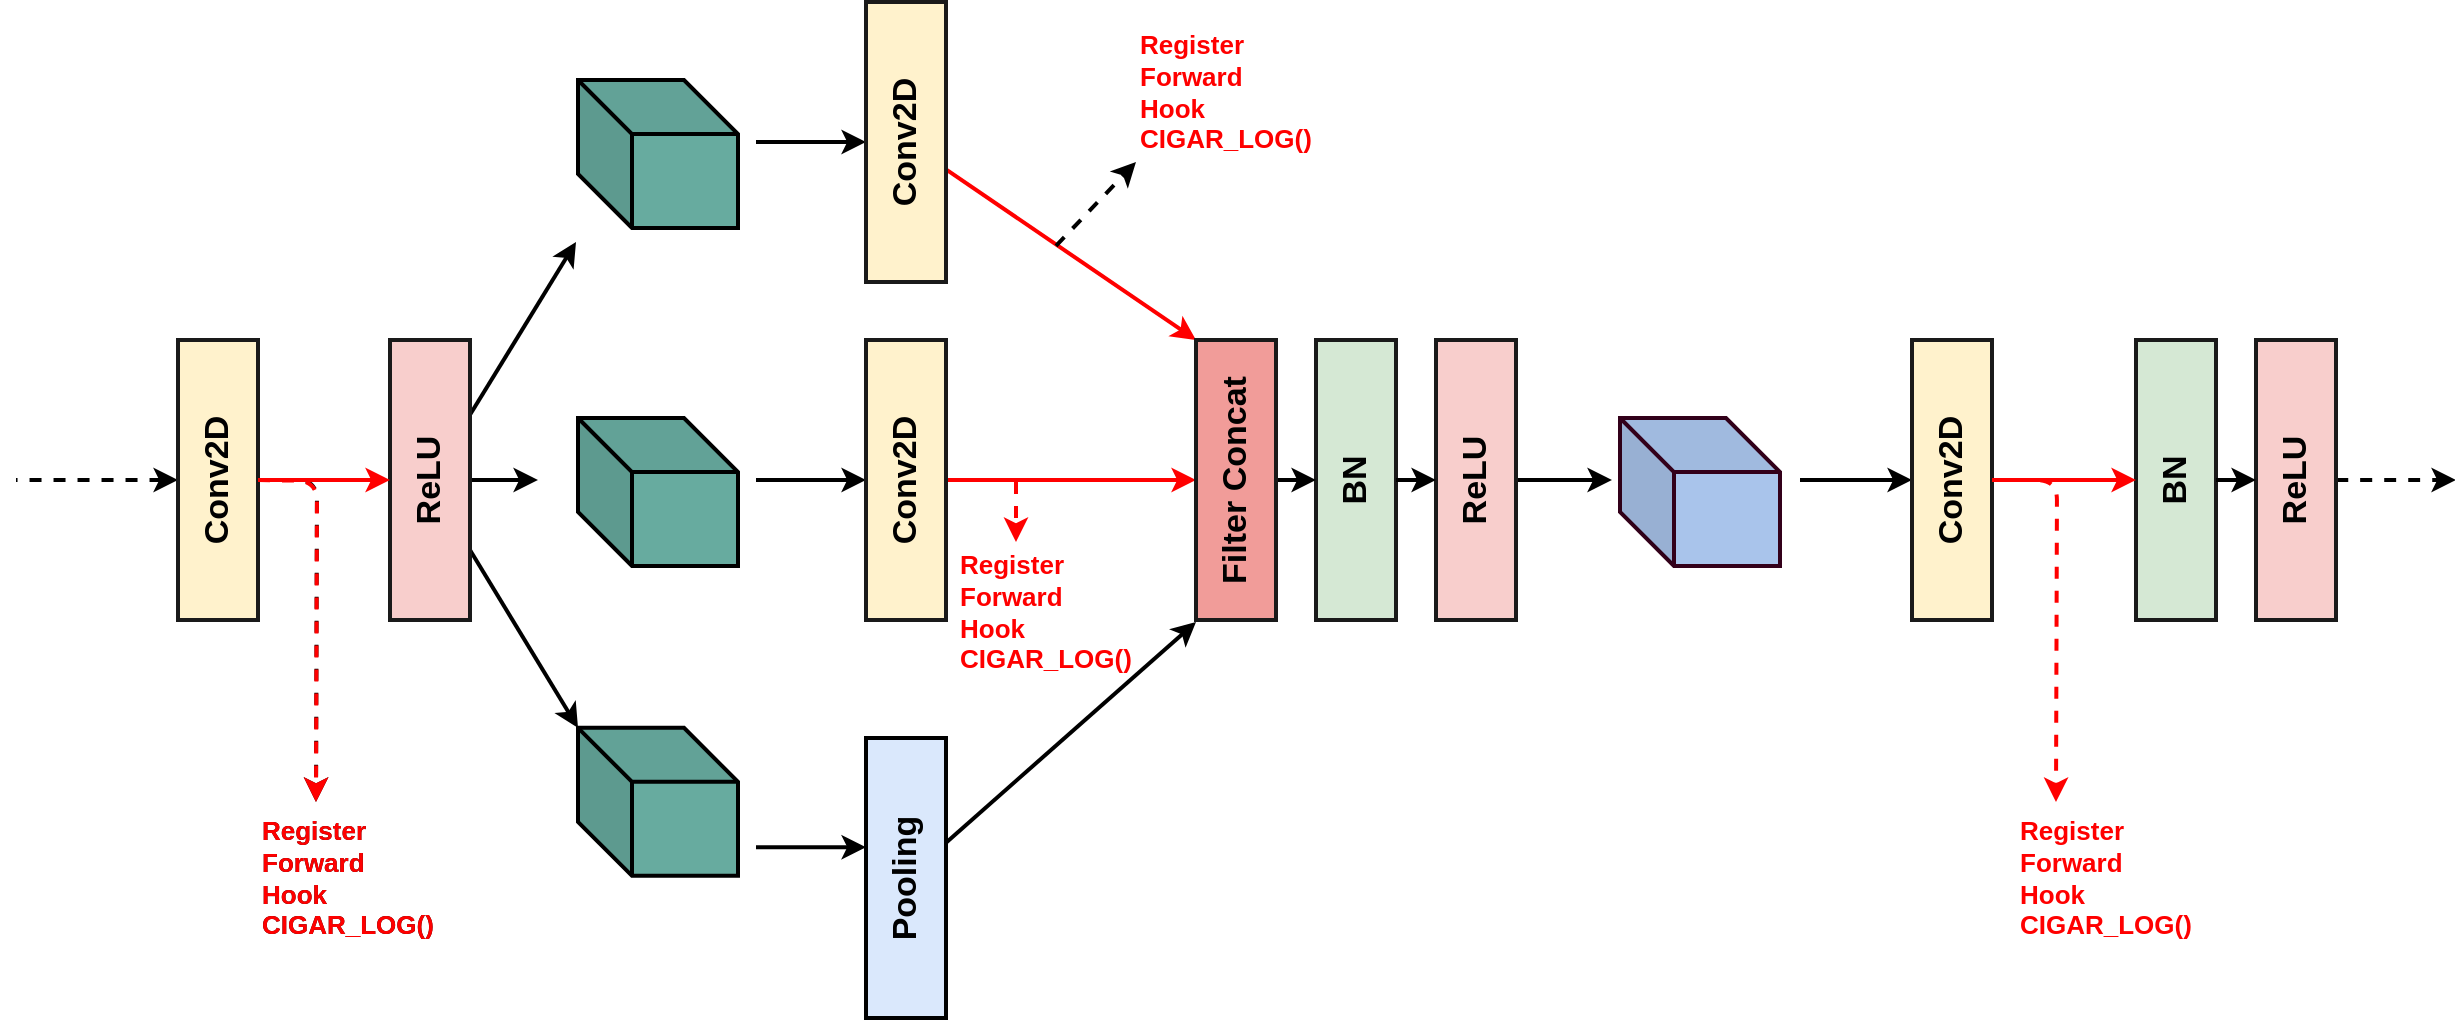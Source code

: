 <mxfile>
    <diagram id="BVNk6OofR7S6BzBQH87I" name="Page-1">
        <mxGraphModel dx="1249" dy="1794" grid="1" gridSize="10" guides="1" tooltips="1" connect="1" arrows="1" fold="1" page="1" pageScale="1" pageWidth="1100" pageHeight="850" math="0" shadow="0">
            <root>
                <mxCell id="0"/>
                <mxCell id="1" parent="0"/>
                <mxCell id="-CwqB0fKNZ0cKDrPMlJl-1" style="edgeStyle=orthogonalEdgeStyle;curved=1;orthogonalLoop=1;jettySize=auto;html=1;startArrow=classic;startFill=1;endArrow=none;endFill=0;strokeWidth=2;" parent="1" source="-CwqB0fKNZ0cKDrPMlJl-3" edge="1">
                    <mxGeometry relative="1" as="geometry">
                        <mxPoint x="1210" y="-321" as="targetPoint"/>
                    </mxGeometry>
                </mxCell>
                <mxCell id="-CwqB0fKNZ0cKDrPMlJl-2" style="edgeStyle=none;rounded=1;orthogonalLoop=1;jettySize=auto;html=1;entryX=0;entryY=0.5;entryDx=0;entryDy=0;fontSize=13;startArrow=none;startFill=0;endArrow=classic;endFill=1;strokeColor=#FF0000;strokeWidth=2;" parent="1" source="-CwqB0fKNZ0cKDrPMlJl-3" target="-CwqB0fKNZ0cKDrPMlJl-33" edge="1">
                    <mxGeometry relative="1" as="geometry"/>
                </mxCell>
                <mxCell id="-CwqB0fKNZ0cKDrPMlJl-3" value="Conv2D" style="rounded=0;whiteSpace=wrap;horizontal=0;fontSize=17;rotation=0;fillColor=#fff2cc;strokeColor=#1A1A1A;strokeWidth=2;fontStyle=1" parent="1" vertex="1">
                    <mxGeometry x="1265" y="-391" width="40" height="140" as="geometry"/>
                </mxCell>
                <mxCell id="-CwqB0fKNZ0cKDrPMlJl-4" value="BN" style="rounded=0;whiteSpace=wrap;horizontal=0;fontSize=17;rotation=0;fillColor=#d5e8d4;strokeColor=#1A1A1A;strokeWidth=2;fontStyle=1" parent="1" vertex="1">
                    <mxGeometry x="1490" y="-391" width="40" height="140" as="geometry"/>
                </mxCell>
                <mxCell id="-CwqB0fKNZ0cKDrPMlJl-5" style="edgeStyle=orthogonalEdgeStyle;curved=1;orthogonalLoop=1;jettySize=auto;html=1;entryX=0;entryY=0.5;entryDx=0;entryDy=0;startArrow=none;startFill=0;endArrow=classic;endFill=1;strokeWidth=2;" parent="1" source="-CwqB0fKNZ0cKDrPMlJl-6" edge="1">
                    <mxGeometry relative="1" as="geometry">
                        <mxPoint x="1638" y="-321" as="targetPoint"/>
                        <Array as="points"/>
                    </mxGeometry>
                </mxCell>
                <mxCell id="-CwqB0fKNZ0cKDrPMlJl-6" value="ReLU" style="rounded=0;whiteSpace=wrap;html=1;horizontal=0;fontSize=17;rotation=0;fillColor=#f8cecc;strokeColor=#1A1A1A;strokeWidth=2;fontStyle=1" parent="1" vertex="1">
                    <mxGeometry x="1550" y="-391" width="40" height="140" as="geometry"/>
                </mxCell>
                <mxCell id="-CwqB0fKNZ0cKDrPMlJl-7" style="edgeStyle=orthogonalEdgeStyle;curved=1;orthogonalLoop=1;jettySize=auto;html=1;entryX=0;entryY=0.5;entryDx=0;entryDy=0;startArrow=none;startFill=0;endArrow=classic;endFill=1;strokeWidth=2;" parent="1" source="-CwqB0fKNZ0cKDrPMlJl-4" target="-CwqB0fKNZ0cKDrPMlJl-6" edge="1">
                    <mxGeometry relative="1" as="geometry"/>
                </mxCell>
                <mxCell id="-CwqB0fKNZ0cKDrPMlJl-8" value="" style="shape=cube;whiteSpace=wrap;html=1;boundedLbl=1;backgroundOutline=1;darkOpacity=0.05;darkOpacity2=0.1;size=27;rotation=0;fillColor=#67AB9F;strokeColor=#000000;strokeWidth=2;" parent="1" vertex="1">
                    <mxGeometry x="1121" y="-352" width="80" height="74" as="geometry"/>
                </mxCell>
                <mxCell id="-CwqB0fKNZ0cKDrPMlJl-9" style="edgeStyle=orthogonalEdgeStyle;curved=1;orthogonalLoop=1;jettySize=auto;html=1;startArrow=classic;startFill=1;endArrow=none;endFill=0;strokeWidth=2;" parent="1" source="-CwqB0fKNZ0cKDrPMlJl-11" edge="1">
                    <mxGeometry relative="1" as="geometry">
                        <mxPoint x="1732.0" y="-321" as="targetPoint"/>
                    </mxGeometry>
                </mxCell>
                <mxCell id="-CwqB0fKNZ0cKDrPMlJl-10" style="edgeStyle=orthogonalEdgeStyle;rounded=1;orthogonalLoop=1;jettySize=auto;html=1;dashed=1;fontSize=13;startArrow=none;startFill=0;endArrow=classic;endFill=1;strokeColor=#FF0000;strokeWidth=2;fontColor=#FF0000;" parent="1" source="-CwqB0fKNZ0cKDrPMlJl-11" edge="1">
                    <mxGeometry relative="1" as="geometry">
                        <mxPoint x="1860" y="-160" as="targetPoint"/>
                    </mxGeometry>
                </mxCell>
                <mxCell id="-CwqB0fKNZ0cKDrPMlJl-11" value="Conv2D" style="rounded=0;whiteSpace=wrap;horizontal=0;fontSize=17;rotation=0;fillColor=#fff2cc;strokeColor=#1A1A1A;strokeWidth=2;fontStyle=1" parent="1" vertex="1">
                    <mxGeometry x="1788" y="-391" width="40" height="140" as="geometry"/>
                </mxCell>
                <mxCell id="-CwqB0fKNZ0cKDrPMlJl-12" value="BN" style="rounded=0;whiteSpace=wrap;horizontal=0;fontSize=17;rotation=0;fillColor=#d5e8d4;strokeColor=#1A1A1A;strokeWidth=2;fontStyle=1" parent="1" vertex="1">
                    <mxGeometry x="1900" y="-391" width="40" height="140" as="geometry"/>
                </mxCell>
                <mxCell id="-CwqB0fKNZ0cKDrPMlJl-13" style="edgeStyle=orthogonalEdgeStyle;curved=1;orthogonalLoop=1;jettySize=auto;html=1;startArrow=none;startFill=0;endArrow=classic;endFill=1;strokeWidth=2;dashed=1;" parent="1" source="-CwqB0fKNZ0cKDrPMlJl-14" edge="1">
                    <mxGeometry relative="1" as="geometry">
                        <mxPoint x="2060" y="-321" as="targetPoint"/>
                        <Array as="points"/>
                    </mxGeometry>
                </mxCell>
                <mxCell id="-CwqB0fKNZ0cKDrPMlJl-14" value="ReLU" style="rounded=0;whiteSpace=wrap;html=1;horizontal=0;fontSize=17;rotation=0;fillColor=#f8cecc;strokeColor=#1A1A1A;strokeWidth=2;fontStyle=1" parent="1" vertex="1">
                    <mxGeometry x="1960" y="-391" width="40" height="140" as="geometry"/>
                </mxCell>
                <mxCell id="-CwqB0fKNZ0cKDrPMlJl-15" style="edgeStyle=orthogonalEdgeStyle;curved=1;orthogonalLoop=1;jettySize=auto;html=1;entryX=0;entryY=0.5;entryDx=0;entryDy=0;startArrow=none;startFill=0;endArrow=classic;endFill=1;strokeWidth=2;" parent="1" source="-CwqB0fKNZ0cKDrPMlJl-12" target="-CwqB0fKNZ0cKDrPMlJl-14" edge="1">
                    <mxGeometry relative="1" as="geometry"/>
                </mxCell>
                <mxCell id="-CwqB0fKNZ0cKDrPMlJl-16" value="" style="shape=cube;whiteSpace=wrap;html=1;boundedLbl=1;backgroundOutline=1;darkOpacity=0.05;darkOpacity2=0.1;size=27;rotation=0;fillColor=#A9C4EB;strokeColor=#33001A;strokeWidth=2;" parent="1" vertex="1">
                    <mxGeometry x="1642" y="-352" width="80" height="74" as="geometry"/>
                </mxCell>
                <mxCell id="-CwqB0fKNZ0cKDrPMlJl-17" style="edgeStyle=orthogonalEdgeStyle;rounded=1;orthogonalLoop=1;jettySize=auto;html=1;fontSize=13;startArrow=classic;startFill=1;endArrow=none;endFill=0;strokeColor=#000000;strokeWidth=2;dashed=1;" parent="1" source="-CwqB0fKNZ0cKDrPMlJl-19" edge="1">
                    <mxGeometry relative="1" as="geometry">
                        <mxPoint x="840" y="-321" as="targetPoint"/>
                    </mxGeometry>
                </mxCell>
                <mxCell id="-CwqB0fKNZ0cKDrPMlJl-18" style="edgeStyle=orthogonalEdgeStyle;rounded=1;orthogonalLoop=1;jettySize=auto;html=1;dashed=1;fontSize=13;startArrow=none;startFill=0;endArrow=classic;endFill=1;strokeColor=#000000;strokeWidth=2;" parent="1" source="-CwqB0fKNZ0cKDrPMlJl-19" edge="1">
                    <mxGeometry relative="1" as="geometry">
                        <mxPoint x="990" y="-160" as="targetPoint"/>
                    </mxGeometry>
                </mxCell>
                <mxCell id="-CwqB0fKNZ0cKDrPMlJl-19" value="Conv2D" style="rounded=0;whiteSpace=wrap;horizontal=0;fontSize=17;rotation=0;fillColor=#fff2cc;strokeColor=#1A1A1A;strokeWidth=2;fontStyle=1" parent="1" vertex="1">
                    <mxGeometry x="921" y="-391" width="40" height="140" as="geometry"/>
                </mxCell>
                <mxCell id="-CwqB0fKNZ0cKDrPMlJl-20" style="edgeStyle=orthogonalEdgeStyle;rounded=1;orthogonalLoop=1;jettySize=auto;html=1;fontSize=16;startArrow=none;startFill=0;endArrow=classic;endFill=1;strokeColor=#000000;strokeWidth=2;" parent="1" source="-CwqB0fKNZ0cKDrPMlJl-23" edge="1">
                    <mxGeometry relative="1" as="geometry">
                        <mxPoint x="1101" y="-321" as="targetPoint"/>
                    </mxGeometry>
                </mxCell>
                <mxCell id="-CwqB0fKNZ0cKDrPMlJl-21" style="rounded=1;orthogonalLoop=1;jettySize=auto;html=1;fontSize=13;startArrow=none;startFill=0;endArrow=classic;endFill=1;strokeColor=#000000;strokeWidth=2;" parent="1" source="-CwqB0fKNZ0cKDrPMlJl-23" edge="1">
                    <mxGeometry relative="1" as="geometry">
                        <mxPoint x="1120" y="-440" as="targetPoint"/>
                    </mxGeometry>
                </mxCell>
                <mxCell id="-CwqB0fKNZ0cKDrPMlJl-22" style="edgeStyle=none;rounded=1;jumpStyle=arc;orthogonalLoop=1;jettySize=auto;html=1;exitX=1;exitY=0.75;exitDx=0;exitDy=0;entryX=0;entryY=0;entryDx=0;entryDy=0;entryPerimeter=0;fontSize=13;startArrow=none;startFill=0;endArrow=classic;endFill=1;strokeColor=default;strokeWidth=2;" parent="1" source="-CwqB0fKNZ0cKDrPMlJl-23" target="-CwqB0fKNZ0cKDrPMlJl-31" edge="1">
                    <mxGeometry relative="1" as="geometry"/>
                </mxCell>
                <mxCell id="-CwqB0fKNZ0cKDrPMlJl-23" value="ReLU" style="rounded=0;whiteSpace=wrap;html=1;horizontal=0;fontSize=17;rotation=0;fillColor=#f8cecc;strokeColor=#1A1A1A;strokeWidth=2;fontStyle=1" parent="1" vertex="1">
                    <mxGeometry x="1027" y="-391" width="40" height="140" as="geometry"/>
                </mxCell>
                <mxCell id="-CwqB0fKNZ0cKDrPMlJl-24" value="Register Forward Hook&lt;br&gt;CIGAR_LOG()" style="text;html=1;strokeColor=none;fillColor=none;align=left;verticalAlign=middle;whiteSpace=wrap;rounded=0;fontSize=13;fontStyle=1" parent="1" vertex="1">
                    <mxGeometry x="961" y="-137" width="60" height="30" as="geometry"/>
                </mxCell>
                <mxCell id="-CwqB0fKNZ0cKDrPMlJl-25" style="edgeStyle=orthogonalEdgeStyle;curved=1;orthogonalLoop=1;jettySize=auto;html=1;startArrow=none;startFill=0;endArrow=classic;endFill=1;entryX=0;entryY=0.5;entryDx=0;entryDy=0;strokeWidth=2;exitX=1;exitY=0.5;exitDx=0;exitDy=0;strokeColor=#FF0000;" parent="1" source="-CwqB0fKNZ0cKDrPMlJl-11" target="-CwqB0fKNZ0cKDrPMlJl-12" edge="1">
                    <mxGeometry relative="1" as="geometry">
                        <mxPoint x="1880" y="-321" as="targetPoint"/>
                        <mxPoint x="1840" y="-321" as="sourcePoint"/>
                    </mxGeometry>
                </mxCell>
                <mxCell id="-CwqB0fKNZ0cKDrPMlJl-26" style="edgeStyle=orthogonalEdgeStyle;curved=1;orthogonalLoop=1;jettySize=auto;html=1;startArrow=classic;startFill=1;endArrow=none;endFill=0;strokeWidth=2;" parent="1" source="-CwqB0fKNZ0cKDrPMlJl-28" edge="1">
                    <mxGeometry relative="1" as="geometry">
                        <mxPoint x="1210" y="-490" as="targetPoint"/>
                    </mxGeometry>
                </mxCell>
                <mxCell id="-CwqB0fKNZ0cKDrPMlJl-27" style="edgeStyle=none;rounded=1;orthogonalLoop=1;jettySize=auto;html=1;fontSize=13;startArrow=none;startFill=0;endArrow=classic;endFill=1;strokeColor=#FF0000;strokeWidth=2;entryX=0;entryY=0;entryDx=0;entryDy=0;" parent="1" source="-CwqB0fKNZ0cKDrPMlJl-28" target="-CwqB0fKNZ0cKDrPMlJl-33" edge="1">
                    <mxGeometry relative="1" as="geometry">
                        <mxPoint x="1400" y="-400" as="targetPoint"/>
                    </mxGeometry>
                </mxCell>
                <mxCell id="-CwqB0fKNZ0cKDrPMlJl-28" value="Conv2D" style="rounded=0;whiteSpace=wrap;horizontal=0;fontSize=17;rotation=0;fillColor=#fff2cc;strokeColor=#1A1A1A;strokeWidth=2;fontStyle=1" parent="1" vertex="1">
                    <mxGeometry x="1265" y="-560" width="40" height="140" as="geometry"/>
                </mxCell>
                <mxCell id="-CwqB0fKNZ0cKDrPMlJl-29" value="" style="shape=cube;whiteSpace=wrap;html=1;boundedLbl=1;backgroundOutline=1;darkOpacity=0.05;darkOpacity2=0.1;size=27;rotation=0;fillColor=#67AB9F;strokeColor=#000000;strokeWidth=2;" parent="1" vertex="1">
                    <mxGeometry x="1121" y="-521" width="80" height="74" as="geometry"/>
                </mxCell>
                <mxCell id="-CwqB0fKNZ0cKDrPMlJl-30" style="edgeStyle=orthogonalEdgeStyle;curved=1;orthogonalLoop=1;jettySize=auto;html=1;startArrow=classic;startFill=1;endArrow=none;endFill=0;strokeWidth=2;" parent="1" edge="1">
                    <mxGeometry relative="1" as="geometry">
                        <mxPoint x="1210" y="-137.39" as="targetPoint"/>
                        <mxPoint x="1265" y="-137.39" as="sourcePoint"/>
                    </mxGeometry>
                </mxCell>
                <mxCell id="-CwqB0fKNZ0cKDrPMlJl-31" value="" style="shape=cube;whiteSpace=wrap;html=1;boundedLbl=1;backgroundOutline=1;darkOpacity=0.05;darkOpacity2=0.1;size=27;rotation=0;fillColor=#67AB9F;strokeColor=#000000;strokeWidth=2;" parent="1" vertex="1">
                    <mxGeometry x="1121" y="-197.07" width="80" height="74" as="geometry"/>
                </mxCell>
                <mxCell id="-CwqB0fKNZ0cKDrPMlJl-32" style="edgeStyle=none;rounded=1;orthogonalLoop=1;jettySize=auto;html=1;entryX=0;entryY=0.5;entryDx=0;entryDy=0;fontSize=13;startArrow=none;startFill=0;endArrow=classic;endFill=1;strokeColor=#000000;strokeWidth=2;" parent="1" source="-CwqB0fKNZ0cKDrPMlJl-33" target="-CwqB0fKNZ0cKDrPMlJl-4" edge="1">
                    <mxGeometry relative="1" as="geometry"/>
                </mxCell>
                <mxCell id="-CwqB0fKNZ0cKDrPMlJl-33" value="Filter Concat" style="rounded=0;whiteSpace=wrap;horizontal=0;fontSize=17;rotation=0;fillColor=#F19C99;strokeColor=#1A1A1A;strokeWidth=2;fontStyle=1" parent="1" vertex="1">
                    <mxGeometry x="1430" y="-391" width="40" height="140" as="geometry"/>
                </mxCell>
                <mxCell id="-CwqB0fKNZ0cKDrPMlJl-34" style="edgeStyle=none;rounded=1;orthogonalLoop=1;jettySize=auto;html=1;fontSize=13;startArrow=none;startFill=0;endArrow=classic;endFill=1;strokeColor=#000000;strokeWidth=2;" parent="1" source="-CwqB0fKNZ0cKDrPMlJl-35" edge="1">
                    <mxGeometry relative="1" as="geometry">
                        <mxPoint x="1430" y="-250" as="targetPoint"/>
                    </mxGeometry>
                </mxCell>
                <mxCell id="-CwqB0fKNZ0cKDrPMlJl-35" value="Pooling" style="rounded=0;whiteSpace=wrap;html=1;horizontal=0;fontSize=17;rotation=0;fillColor=#dae8fc;strokeColor=#000000;strokeWidth=2;fontStyle=1" parent="1" vertex="1">
                    <mxGeometry x="1265" y="-192" width="40" height="140" as="geometry"/>
                </mxCell>
                <mxCell id="-CwqB0fKNZ0cKDrPMlJl-36" style="edgeStyle=orthogonalEdgeStyle;rounded=1;orthogonalLoop=1;jettySize=auto;html=1;fontSize=16;startArrow=none;startFill=0;endArrow=classic;endFill=1;strokeColor=#FF0000;strokeWidth=2;exitX=1;exitY=0.5;exitDx=0;exitDy=0;" parent="1" source="-CwqB0fKNZ0cKDrPMlJl-19" target="-CwqB0fKNZ0cKDrPMlJl-23" edge="1">
                    <mxGeometry relative="1" as="geometry">
                        <mxPoint x="970" y="-321" as="sourcePoint"/>
                    </mxGeometry>
                </mxCell>
                <mxCell id="-CwqB0fKNZ0cKDrPMlJl-37" style="rounded=1;orthogonalLoop=1;jettySize=auto;html=1;dashed=1;fontSize=13;startArrow=none;startFill=0;endArrow=classic;endFill=1;strokeColor=#FF0000;strokeWidth=2;jumpStyle=arc;fontColor=#FF0000;" parent="1" edge="1">
                    <mxGeometry relative="1" as="geometry">
                        <mxPoint x="1340" y="-290" as="targetPoint"/>
                        <mxPoint x="1340" y="-320" as="sourcePoint"/>
                    </mxGeometry>
                </mxCell>
                <mxCell id="-CwqB0fKNZ0cKDrPMlJl-38" value="Register Forward Hook&lt;br&gt;CIGAR_LOG()" style="text;html=1;strokeColor=none;fillColor=none;align=left;verticalAlign=middle;whiteSpace=wrap;rounded=0;fontSize=13;fontStyle=1;fontColor=#FF0000;" parent="1" vertex="1">
                    <mxGeometry x="1310" y="-270" width="60" height="30" as="geometry"/>
                </mxCell>
                <mxCell id="-CwqB0fKNZ0cKDrPMlJl-39" value="Register Forward Hook&lt;br&gt;CIGAR_LOG()" style="text;html=1;strokeColor=none;fillColor=none;align=left;verticalAlign=middle;whiteSpace=wrap;rounded=0;fontSize=13;fontStyle=1;fontColor=#FF0000;" parent="1" vertex="1">
                    <mxGeometry x="1840" y="-137" width="60" height="30" as="geometry"/>
                </mxCell>
                <mxCell id="-CwqB0fKNZ0cKDrPMlJl-40" style="edgeStyle=orthogonalEdgeStyle;rounded=1;orthogonalLoop=1;jettySize=auto;html=1;dashed=1;fontSize=13;startArrow=none;startFill=0;endArrow=classic;endFill=1;strokeColor=#FF0000;strokeWidth=2;fontColor=#FF0000;" parent="1" edge="1">
                    <mxGeometry relative="1" as="geometry">
                        <mxPoint x="990" y="-160" as="targetPoint"/>
                        <mxPoint x="961.0" y="-321" as="sourcePoint"/>
                    </mxGeometry>
                </mxCell>
                <mxCell id="-CwqB0fKNZ0cKDrPMlJl-41" value="Register Forward Hook&lt;br&gt;CIGAR_LOG()" style="text;html=1;strokeColor=none;fillColor=none;align=left;verticalAlign=middle;whiteSpace=wrap;rounded=0;fontSize=13;fontStyle=1;fontColor=#FF0000;" parent="1" vertex="1">
                    <mxGeometry x="961" y="-137" width="60" height="30" as="geometry"/>
                </mxCell>
                <mxCell id="-CwqB0fKNZ0cKDrPMlJl-42" value="Register Forward Hook&lt;br&gt;CIGAR_LOG()" style="text;html=1;strokeColor=none;fillColor=none;align=left;verticalAlign=middle;whiteSpace=wrap;rounded=0;fontSize=13;fontStyle=1;fontColor=#FF0000;" parent="1" vertex="1">
                    <mxGeometry x="1400" y="-530" width="60" height="30" as="geometry"/>
                </mxCell>
                <mxCell id="-CwqB0fKNZ0cKDrPMlJl-43" style="rounded=1;orthogonalLoop=1;jettySize=auto;html=1;dashed=1;fontSize=13;startArrow=none;startFill=0;endArrow=classic;endFill=1;strokeColor=default;strokeWidth=2;jumpStyle=arc;fontColor=#FF0000;" parent="1" edge="1">
                    <mxGeometry relative="1" as="geometry">
                        <mxPoint x="1400" y="-480" as="targetPoint"/>
                        <mxPoint x="1360" y="-438.07" as="sourcePoint"/>
                    </mxGeometry>
                </mxCell>
            </root>
        </mxGraphModel>
    </diagram>
</mxfile>